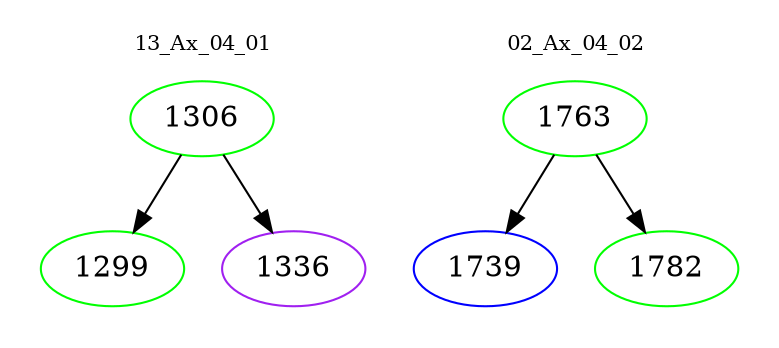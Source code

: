 digraph{
subgraph cluster_0 {
color = white
label = "13_Ax_04_01";
fontsize=10;
T0_1306 [label="1306", color="green"]
T0_1306 -> T0_1299 [color="black"]
T0_1299 [label="1299", color="green"]
T0_1306 -> T0_1336 [color="black"]
T0_1336 [label="1336", color="purple"]
}
subgraph cluster_1 {
color = white
label = "02_Ax_04_02";
fontsize=10;
T1_1763 [label="1763", color="green"]
T1_1763 -> T1_1739 [color="black"]
T1_1739 [label="1739", color="blue"]
T1_1763 -> T1_1782 [color="black"]
T1_1782 [label="1782", color="green"]
}
}
